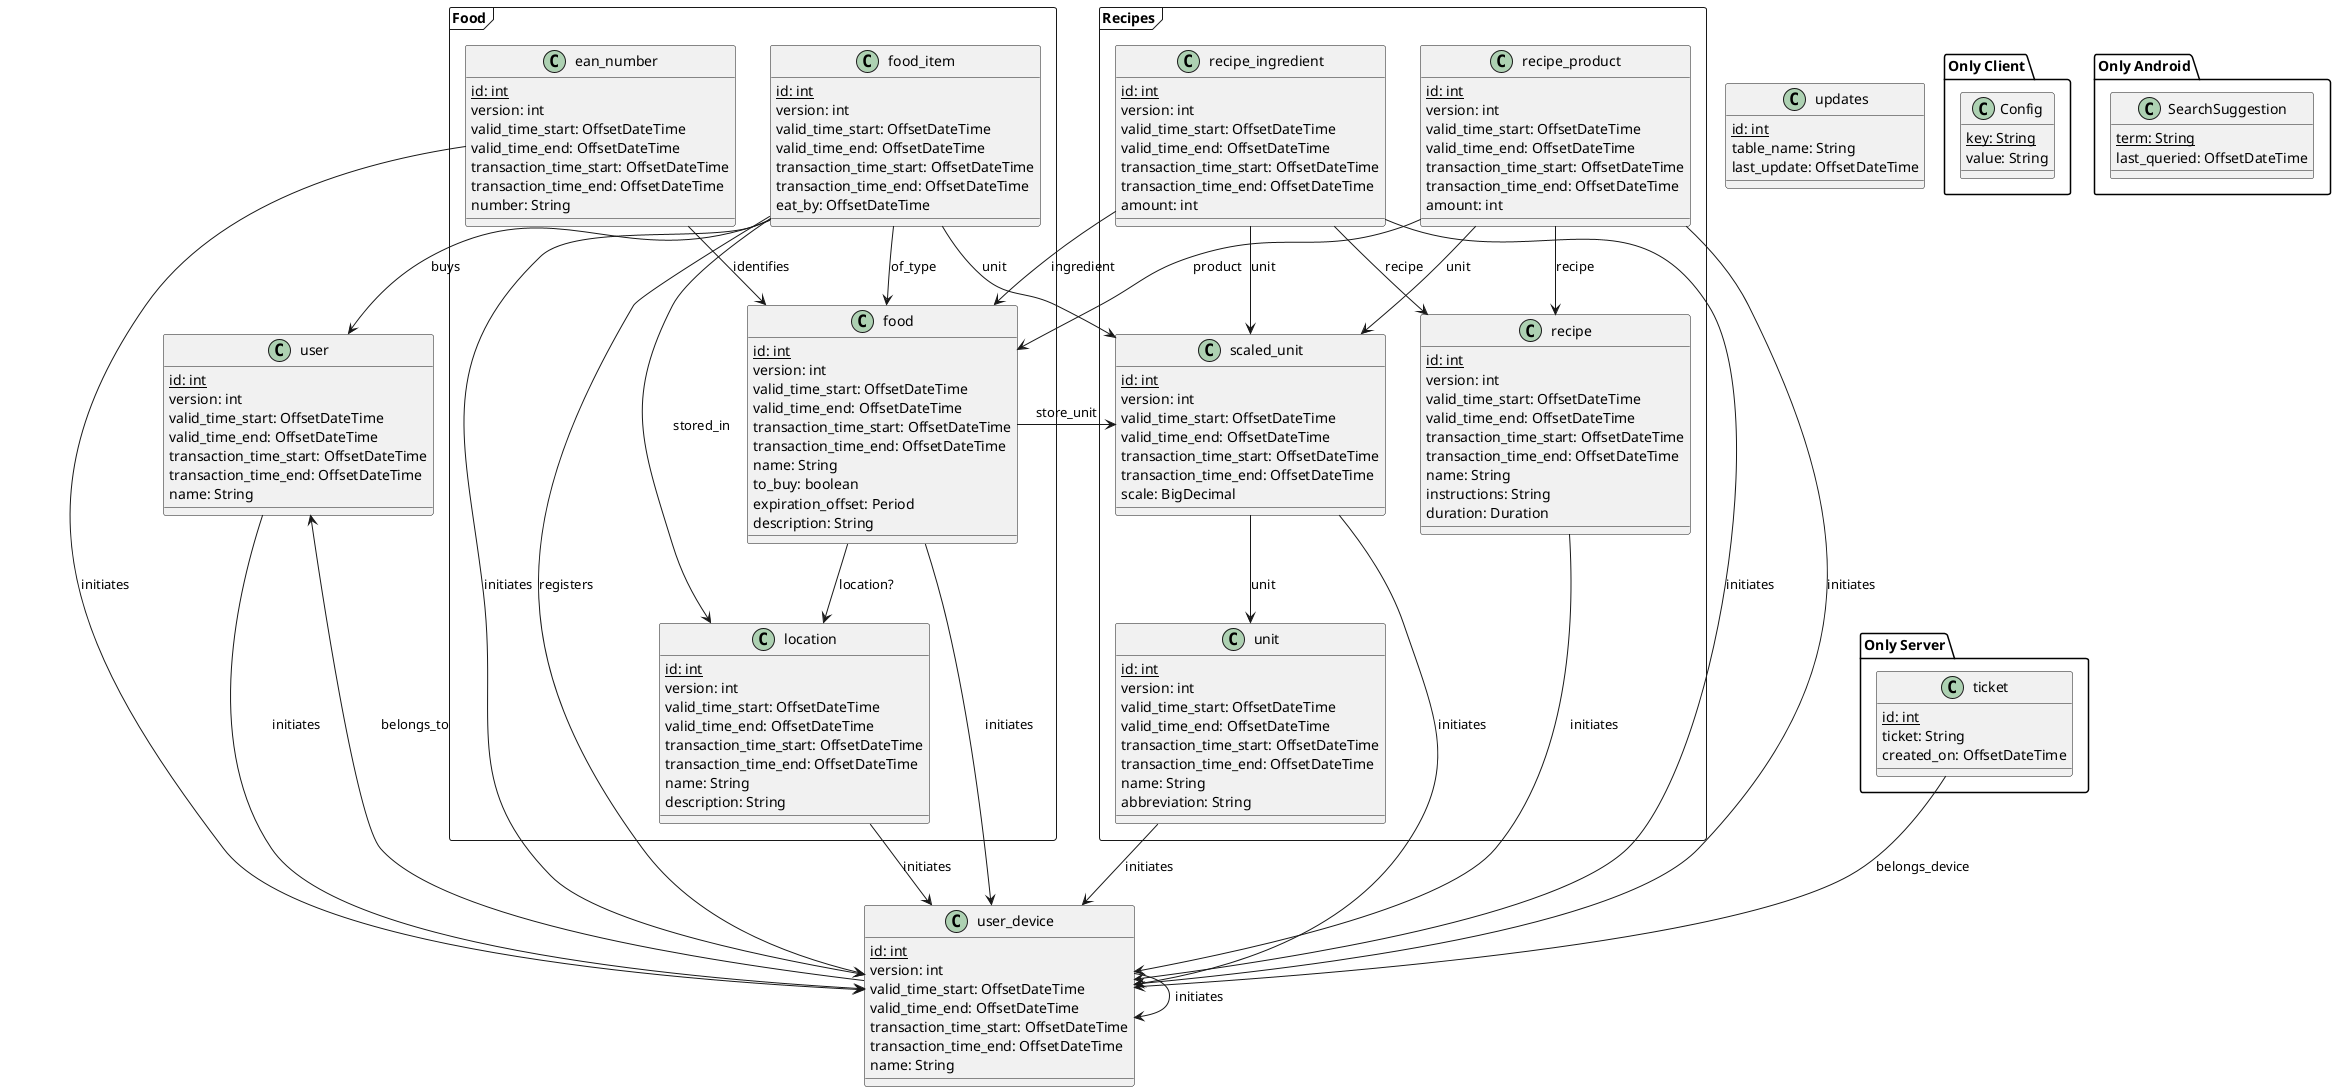 @startuml

class user {
    {static} id: int
    version: int
    valid_time_start: OffsetDateTime
    valid_time_end: OffsetDateTime
    transaction_time_start: OffsetDateTime
    transaction_time_end: OffsetDateTime
    name: String
}

class user_device {
    {static} id: int
    version: int
    valid_time_start: OffsetDateTime
    valid_time_end: OffsetDateTime
    transaction_time_start: OffsetDateTime
    transaction_time_end: OffsetDateTime
    name: String
}

package Food <<Frame>> {

    class location {
        {static} id: int
        version: int
        valid_time_start: OffsetDateTime
        valid_time_end: OffsetDateTime
        transaction_time_start: OffsetDateTime
        transaction_time_end: OffsetDateTime
        name: String
        description: String
    }

    class food {
        {static} id: int
        version: int
        valid_time_start: OffsetDateTime
        valid_time_end: OffsetDateTime
        transaction_time_start: OffsetDateTime
        transaction_time_end: OffsetDateTime
        name: String
        to_buy: boolean
        expiration_offset: Period
        description: String
    }

    class food_item {
        {static} id: int
        version: int
        valid_time_start: OffsetDateTime
        valid_time_end: OffsetDateTime
        transaction_time_start: OffsetDateTime
        transaction_time_end: OffsetDateTime
        eat_by: OffsetDateTime
    }

    class ean_number {
        {static} id: int
        version: int
        valid_time_start: OffsetDateTime
        valid_time_end: OffsetDateTime
        transaction_time_start: OffsetDateTime
        transaction_time_end: OffsetDateTime
        number: String
    }
}

package Recipes <<Frame>> {

    class recipe {
        {static} id: int
        version: int
        valid_time_start: OffsetDateTime
        valid_time_end: OffsetDateTime
        transaction_time_start: OffsetDateTime
        transaction_time_end: OffsetDateTime
        name: String
        instructions: String
        duration: Duration
    }

    class recipe_ingredient {
        {static} id: int
        version: int
        valid_time_start: OffsetDateTime
        valid_time_end: OffsetDateTime
        transaction_time_start: OffsetDateTime
        transaction_time_end: OffsetDateTime
        amount: int
    }

    class recipe_product {
        {static} id: int
        version: int
        valid_time_start: OffsetDateTime
        valid_time_end: OffsetDateTime
        transaction_time_start: OffsetDateTime
        transaction_time_end: OffsetDateTime
        amount: int
    }

    class scaled_unit {
        {static} id: int
        version: int
        valid_time_start: OffsetDateTime
        valid_time_end: OffsetDateTime
        transaction_time_start: OffsetDateTime
        transaction_time_end: OffsetDateTime
        scale: BigDecimal
    }

    class unit {
        {static} id: int
        version: int
        valid_time_start: OffsetDateTime
        valid_time_end: OffsetDateTime
        transaction_time_start: OffsetDateTime
        transaction_time_end: OffsetDateTime
        name: String
        abbreviation: String
    }
}

class updates {
    {static} id: int
    table_name: String
    last_update: OffsetDateTime
}

package "Only Server" {
    class ticket {
        {static} id: int
        ticket: String
        created_on: OffsetDateTime
    }
}

package "Only Client" {
    class Config {
        {static} key: String
        value: String
    }
}

package "Only Android" {
    class SearchSuggestion {
        {static} term: String
        last_queried: OffsetDateTime
    }
}

location --> user_device : initiates
food --> user_device : initiates
user --> user_device : initiates
user_device --> user_device : initiates
food_item --> user_device : initiates
ean_number --> user_device : initiates
recipe --> user_device : initiates
recipe_ingredient --> user_device : initiates
recipe_product --> user_device : initiates
unit --> user_device : initiates
scaled_unit --> user_device : initiates

user_device --> user : belongs_to

ean_number --> food : identifies

food --> location : location?
food --> scaled_unit : store_unit

food_item --> location : stored_in
food_item --> food : of_type
food_item --> user : buys
food_item --> user_device : registers
food_item --> scaled_unit : unit

recipe_ingredient --> recipe : recipe
recipe_ingredient --> food : ingredient
recipe_ingredient --> scaled_unit : unit

recipe_product --> recipe : recipe
recipe_product --> food : product
recipe_product --> scaled_unit : unit

scaled_unit --> unit : unit

ticket --> user_device : belongs_device

@enduml
